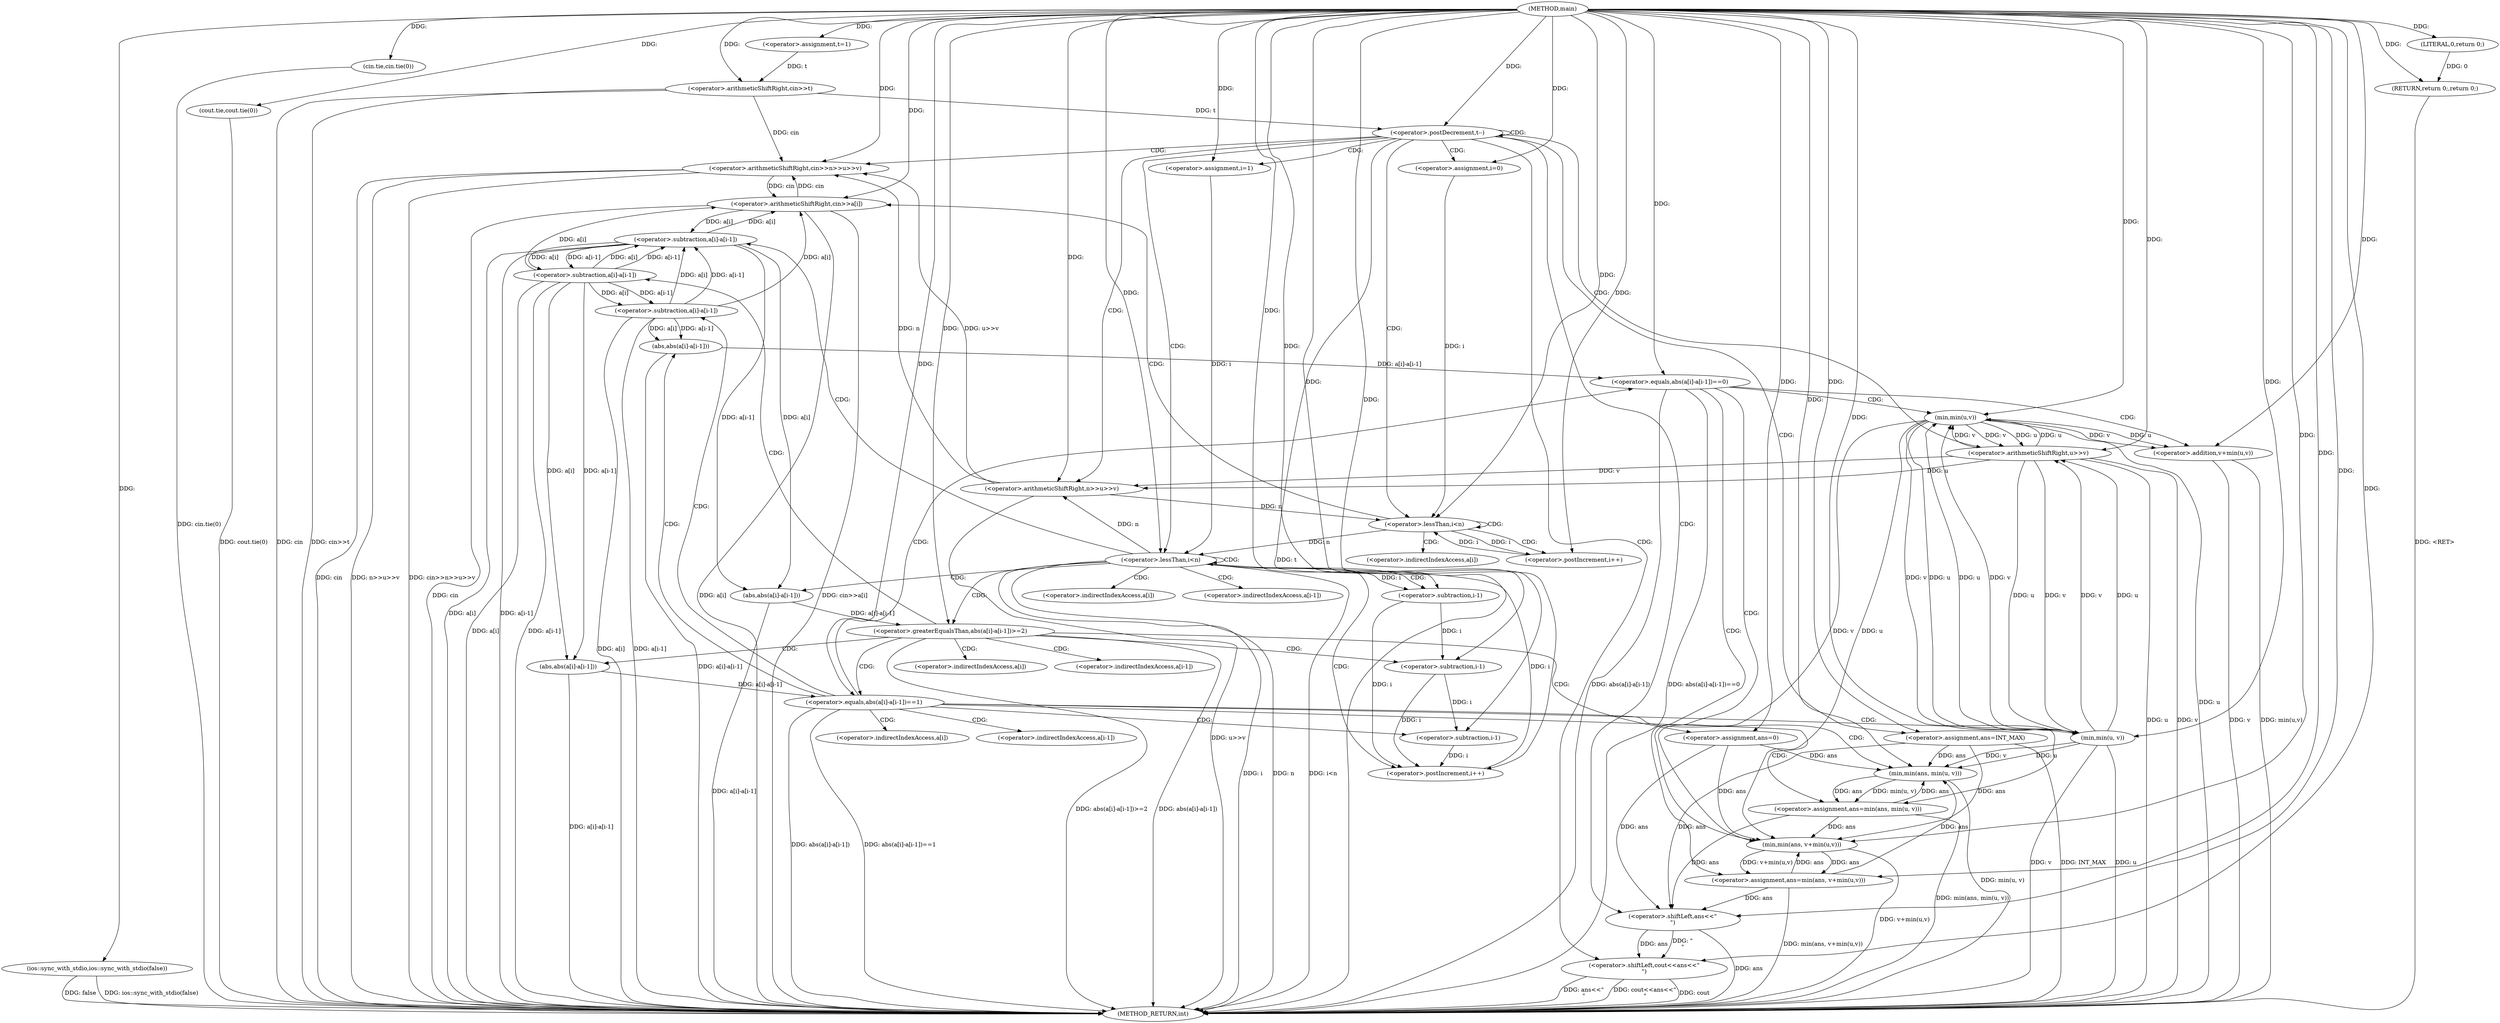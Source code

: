 digraph "main" {  
"1000102" [label = "(METHOD,main)" ]
"1000230" [label = "(METHOD_RETURN,int)" ]
"1000104" [label = "(ios::sync_with_stdio,ios::sync_with_stdio(false))" ]
"1000106" [label = "(cin.tie,cin.tie(0))" ]
"1000108" [label = "(cout.tie,cout.tie(0))" ]
"1000111" [label = "(<operator>.assignment,t=1)" ]
"1000114" [label = "(<operator>.arithmeticShiftRight,cin>>t)" ]
"1000228" [label = "(RETURN,return 0;,return 0;)" ]
"1000118" [label = "(<operator>.postDecrement,t--)" ]
"1000229" [label = "(LITERAL,0,return 0;)" ]
"1000125" [label = "(<operator>.assignment,ans=INT_MAX)" ]
"1000128" [label = "(<operator>.arithmeticShiftRight,cin>>n>>u>>v)" ]
"1000223" [label = "(<operator>.shiftLeft,cout<<ans<<\"\n\")" ]
"1000138" [label = "(<operator>.assignment,i=0)" ]
"1000141" [label = "(<operator>.lessThan,i<n)" ]
"1000144" [label = "(<operator>.postIncrement,i++)" ]
"1000154" [label = "(<operator>.assignment,i=1)" ]
"1000157" [label = "(<operator>.lessThan,i<n)" ]
"1000160" [label = "(<operator>.postIncrement,i++)" ]
"1000130" [label = "(<operator>.arithmeticShiftRight,n>>u>>v)" ]
"1000147" [label = "(<operator>.arithmeticShiftRight,cin>>a[i])" ]
"1000225" [label = "(<operator>.shiftLeft,ans<<\"\n\")" ]
"1000132" [label = "(<operator>.arithmeticShiftRight,u>>v)" ]
"1000164" [label = "(<operator>.greaterEqualsThan,abs(a[i]-a[i-1])>=2)" ]
"1000176" [label = "(<operator>.assignment,ans=0)" ]
"1000165" [label = "(abs,abs(a[i]-a[i-1]))" ]
"1000181" [label = "(<operator>.equals,abs(a[i]-a[i-1])==1)" ]
"1000193" [label = "(<operator>.assignment,ans=min(ans, min(u, v)))" ]
"1000166" [label = "(<operator>.subtraction,a[i]-a[i-1])" ]
"1000182" [label = "(abs,abs(a[i]-a[i-1]))" ]
"1000195" [label = "(min,min(ans, min(u, v)))" ]
"1000202" [label = "(<operator>.equals,abs(a[i]-a[i-1])==0)" ]
"1000214" [label = "(<operator>.assignment,ans=min(ans, v+min(u,v)))" ]
"1000172" [label = "(<operator>.subtraction,i-1)" ]
"1000183" [label = "(<operator>.subtraction,a[i]-a[i-1])" ]
"1000197" [label = "(min,min(u, v))" ]
"1000203" [label = "(abs,abs(a[i]-a[i-1]))" ]
"1000216" [label = "(min,min(ans, v+min(u,v)))" ]
"1000189" [label = "(<operator>.subtraction,i-1)" ]
"1000204" [label = "(<operator>.subtraction,a[i]-a[i-1])" ]
"1000218" [label = "(<operator>.addition,v+min(u,v))" ]
"1000220" [label = "(min,min(u,v))" ]
"1000210" [label = "(<operator>.subtraction,i-1)" ]
"1000149" [label = "(<operator>.indirectIndexAccess,a[i])" ]
"1000167" [label = "(<operator>.indirectIndexAccess,a[i])" ]
"1000170" [label = "(<operator>.indirectIndexAccess,a[i-1])" ]
"1000184" [label = "(<operator>.indirectIndexAccess,a[i])" ]
"1000187" [label = "(<operator>.indirectIndexAccess,a[i-1])" ]
"1000205" [label = "(<operator>.indirectIndexAccess,a[i])" ]
"1000208" [label = "(<operator>.indirectIndexAccess,a[i-1])" ]
  "1000228" -> "1000230"  [ label = "DDG: <RET>"] 
  "1000104" -> "1000230"  [ label = "DDG: ios::sync_with_stdio(false)"] 
  "1000106" -> "1000230"  [ label = "DDG: cin.tie(0)"] 
  "1000108" -> "1000230"  [ label = "DDG: cout.tie(0)"] 
  "1000114" -> "1000230"  [ label = "DDG: cin"] 
  "1000114" -> "1000230"  [ label = "DDG: cin>>t"] 
  "1000118" -> "1000230"  [ label = "DDG: t"] 
  "1000128" -> "1000230"  [ label = "DDG: cin"] 
  "1000132" -> "1000230"  [ label = "DDG: u"] 
  "1000132" -> "1000230"  [ label = "DDG: v"] 
  "1000130" -> "1000230"  [ label = "DDG: u>>v"] 
  "1000128" -> "1000230"  [ label = "DDG: n>>u>>v"] 
  "1000128" -> "1000230"  [ label = "DDG: cin>>n>>u>>v"] 
  "1000157" -> "1000230"  [ label = "DDG: i"] 
  "1000157" -> "1000230"  [ label = "DDG: n"] 
  "1000157" -> "1000230"  [ label = "DDG: i<n"] 
  "1000225" -> "1000230"  [ label = "DDG: ans"] 
  "1000223" -> "1000230"  [ label = "DDG: ans<<\"\n\""] 
  "1000223" -> "1000230"  [ label = "DDG: cout<<ans<<\"\n\""] 
  "1000166" -> "1000230"  [ label = "DDG: a[i]"] 
  "1000166" -> "1000230"  [ label = "DDG: a[i-1]"] 
  "1000165" -> "1000230"  [ label = "DDG: a[i]-a[i-1]"] 
  "1000164" -> "1000230"  [ label = "DDG: abs(a[i]-a[i-1])"] 
  "1000164" -> "1000230"  [ label = "DDG: abs(a[i]-a[i-1])>=2"] 
  "1000183" -> "1000230"  [ label = "DDG: a[i]"] 
  "1000183" -> "1000230"  [ label = "DDG: a[i-1]"] 
  "1000182" -> "1000230"  [ label = "DDG: a[i]-a[i-1]"] 
  "1000181" -> "1000230"  [ label = "DDG: abs(a[i]-a[i-1])"] 
  "1000181" -> "1000230"  [ label = "DDG: abs(a[i]-a[i-1])==1"] 
  "1000204" -> "1000230"  [ label = "DDG: a[i]"] 
  "1000204" -> "1000230"  [ label = "DDG: a[i-1]"] 
  "1000203" -> "1000230"  [ label = "DDG: a[i]-a[i-1]"] 
  "1000202" -> "1000230"  [ label = "DDG: abs(a[i]-a[i-1])"] 
  "1000202" -> "1000230"  [ label = "DDG: abs(a[i]-a[i-1])==0"] 
  "1000218" -> "1000230"  [ label = "DDG: v"] 
  "1000220" -> "1000230"  [ label = "DDG: u"] 
  "1000218" -> "1000230"  [ label = "DDG: min(u,v)"] 
  "1000216" -> "1000230"  [ label = "DDG: v+min(u,v)"] 
  "1000214" -> "1000230"  [ label = "DDG: min(ans, v+min(u,v))"] 
  "1000197" -> "1000230"  [ label = "DDG: u"] 
  "1000197" -> "1000230"  [ label = "DDG: v"] 
  "1000195" -> "1000230"  [ label = "DDG: min(u, v)"] 
  "1000193" -> "1000230"  [ label = "DDG: min(ans, min(u, v))"] 
  "1000147" -> "1000230"  [ label = "DDG: cin"] 
  "1000147" -> "1000230"  [ label = "DDG: a[i]"] 
  "1000147" -> "1000230"  [ label = "DDG: cin>>a[i]"] 
  "1000125" -> "1000230"  [ label = "DDG: INT_MAX"] 
  "1000223" -> "1000230"  [ label = "DDG: cout"] 
  "1000104" -> "1000230"  [ label = "DDG: false"] 
  "1000102" -> "1000111"  [ label = "DDG: "] 
  "1000229" -> "1000228"  [ label = "DDG: 0"] 
  "1000102" -> "1000228"  [ label = "DDG: "] 
  "1000102" -> "1000104"  [ label = "DDG: "] 
  "1000102" -> "1000106"  [ label = "DDG: "] 
  "1000102" -> "1000108"  [ label = "DDG: "] 
  "1000102" -> "1000114"  [ label = "DDG: "] 
  "1000111" -> "1000114"  [ label = "DDG: t"] 
  "1000102" -> "1000229"  [ label = "DDG: "] 
  "1000114" -> "1000118"  [ label = "DDG: t"] 
  "1000102" -> "1000118"  [ label = "DDG: "] 
  "1000102" -> "1000125"  [ label = "DDG: "] 
  "1000114" -> "1000128"  [ label = "DDG: cin"] 
  "1000147" -> "1000128"  [ label = "DDG: cin"] 
  "1000102" -> "1000128"  [ label = "DDG: "] 
  "1000130" -> "1000128"  [ label = "DDG: u>>v"] 
  "1000130" -> "1000128"  [ label = "DDG: n"] 
  "1000102" -> "1000138"  [ label = "DDG: "] 
  "1000102" -> "1000154"  [ label = "DDG: "] 
  "1000102" -> "1000223"  [ label = "DDG: "] 
  "1000225" -> "1000223"  [ label = "DDG: ans"] 
  "1000225" -> "1000223"  [ label = "DDG: \"\n\""] 
  "1000157" -> "1000130"  [ label = "DDG: n"] 
  "1000102" -> "1000130"  [ label = "DDG: "] 
  "1000132" -> "1000130"  [ label = "DDG: u"] 
  "1000132" -> "1000130"  [ label = "DDG: v"] 
  "1000138" -> "1000141"  [ label = "DDG: i"] 
  "1000144" -> "1000141"  [ label = "DDG: i"] 
  "1000102" -> "1000141"  [ label = "DDG: "] 
  "1000130" -> "1000141"  [ label = "DDG: n"] 
  "1000141" -> "1000144"  [ label = "DDG: i"] 
  "1000102" -> "1000144"  [ label = "DDG: "] 
  "1000154" -> "1000157"  [ label = "DDG: i"] 
  "1000160" -> "1000157"  [ label = "DDG: i"] 
  "1000102" -> "1000157"  [ label = "DDG: "] 
  "1000141" -> "1000157"  [ label = "DDG: n"] 
  "1000172" -> "1000160"  [ label = "DDG: i"] 
  "1000189" -> "1000160"  [ label = "DDG: i"] 
  "1000210" -> "1000160"  [ label = "DDG: i"] 
  "1000102" -> "1000160"  [ label = "DDG: "] 
  "1000125" -> "1000225"  [ label = "DDG: ans"] 
  "1000214" -> "1000225"  [ label = "DDG: ans"] 
  "1000193" -> "1000225"  [ label = "DDG: ans"] 
  "1000176" -> "1000225"  [ label = "DDG: ans"] 
  "1000102" -> "1000225"  [ label = "DDG: "] 
  "1000220" -> "1000132"  [ label = "DDG: u"] 
  "1000197" -> "1000132"  [ label = "DDG: u"] 
  "1000102" -> "1000132"  [ label = "DDG: "] 
  "1000197" -> "1000132"  [ label = "DDG: v"] 
  "1000220" -> "1000132"  [ label = "DDG: v"] 
  "1000128" -> "1000147"  [ label = "DDG: cin"] 
  "1000102" -> "1000147"  [ label = "DDG: "] 
  "1000166" -> "1000147"  [ label = "DDG: a[i]"] 
  "1000183" -> "1000147"  [ label = "DDG: a[i]"] 
  "1000204" -> "1000147"  [ label = "DDG: a[i]"] 
  "1000102" -> "1000176"  [ label = "DDG: "] 
  "1000165" -> "1000164"  [ label = "DDG: a[i]-a[i-1]"] 
  "1000102" -> "1000164"  [ label = "DDG: "] 
  "1000166" -> "1000165"  [ label = "DDG: a[i-1]"] 
  "1000166" -> "1000165"  [ label = "DDG: a[i]"] 
  "1000195" -> "1000193"  [ label = "DDG: min(u, v)"] 
  "1000195" -> "1000193"  [ label = "DDG: ans"] 
  "1000183" -> "1000166"  [ label = "DDG: a[i]"] 
  "1000204" -> "1000166"  [ label = "DDG: a[i]"] 
  "1000147" -> "1000166"  [ label = "DDG: a[i]"] 
  "1000183" -> "1000166"  [ label = "DDG: a[i-1]"] 
  "1000204" -> "1000166"  [ label = "DDG: a[i-1]"] 
  "1000182" -> "1000181"  [ label = "DDG: a[i]-a[i-1]"] 
  "1000102" -> "1000181"  [ label = "DDG: "] 
  "1000102" -> "1000193"  [ label = "DDG: "] 
  "1000183" -> "1000182"  [ label = "DDG: a[i-1]"] 
  "1000183" -> "1000182"  [ label = "DDG: a[i]"] 
  "1000125" -> "1000195"  [ label = "DDG: ans"] 
  "1000214" -> "1000195"  [ label = "DDG: ans"] 
  "1000193" -> "1000195"  [ label = "DDG: ans"] 
  "1000176" -> "1000195"  [ label = "DDG: ans"] 
  "1000102" -> "1000195"  [ label = "DDG: "] 
  "1000197" -> "1000195"  [ label = "DDG: v"] 
  "1000197" -> "1000195"  [ label = "DDG: u"] 
  "1000216" -> "1000214"  [ label = "DDG: v+min(u,v)"] 
  "1000216" -> "1000214"  [ label = "DDG: ans"] 
  "1000157" -> "1000172"  [ label = "DDG: i"] 
  "1000102" -> "1000172"  [ label = "DDG: "] 
  "1000166" -> "1000183"  [ label = "DDG: a[i]"] 
  "1000166" -> "1000183"  [ label = "DDG: a[i-1]"] 
  "1000132" -> "1000197"  [ label = "DDG: u"] 
  "1000220" -> "1000197"  [ label = "DDG: u"] 
  "1000102" -> "1000197"  [ label = "DDG: "] 
  "1000132" -> "1000197"  [ label = "DDG: v"] 
  "1000220" -> "1000197"  [ label = "DDG: v"] 
  "1000203" -> "1000202"  [ label = "DDG: a[i]-a[i-1]"] 
  "1000102" -> "1000202"  [ label = "DDG: "] 
  "1000102" -> "1000214"  [ label = "DDG: "] 
  "1000204" -> "1000203"  [ label = "DDG: a[i-1]"] 
  "1000204" -> "1000203"  [ label = "DDG: a[i]"] 
  "1000125" -> "1000216"  [ label = "DDG: ans"] 
  "1000214" -> "1000216"  [ label = "DDG: ans"] 
  "1000193" -> "1000216"  [ label = "DDG: ans"] 
  "1000176" -> "1000216"  [ label = "DDG: ans"] 
  "1000102" -> "1000216"  [ label = "DDG: "] 
  "1000220" -> "1000216"  [ label = "DDG: v"] 
  "1000220" -> "1000216"  [ label = "DDG: u"] 
  "1000172" -> "1000189"  [ label = "DDG: i"] 
  "1000102" -> "1000189"  [ label = "DDG: "] 
  "1000183" -> "1000204"  [ label = "DDG: a[i]"] 
  "1000183" -> "1000204"  [ label = "DDG: a[i-1]"] 
  "1000220" -> "1000218"  [ label = "DDG: v"] 
  "1000102" -> "1000218"  [ label = "DDG: "] 
  "1000220" -> "1000218"  [ label = "DDG: u"] 
  "1000132" -> "1000220"  [ label = "DDG: u"] 
  "1000197" -> "1000220"  [ label = "DDG: u"] 
  "1000102" -> "1000220"  [ label = "DDG: "] 
  "1000132" -> "1000220"  [ label = "DDG: v"] 
  "1000197" -> "1000220"  [ label = "DDG: v"] 
  "1000189" -> "1000210"  [ label = "DDG: i"] 
  "1000102" -> "1000210"  [ label = "DDG: "] 
  "1000118" -> "1000125"  [ label = "CDG: "] 
  "1000118" -> "1000128"  [ label = "CDG: "] 
  "1000118" -> "1000141"  [ label = "CDG: "] 
  "1000118" -> "1000118"  [ label = "CDG: "] 
  "1000118" -> "1000157"  [ label = "CDG: "] 
  "1000118" -> "1000225"  [ label = "CDG: "] 
  "1000118" -> "1000132"  [ label = "CDG: "] 
  "1000118" -> "1000154"  [ label = "CDG: "] 
  "1000118" -> "1000130"  [ label = "CDG: "] 
  "1000118" -> "1000223"  [ label = "CDG: "] 
  "1000118" -> "1000138"  [ label = "CDG: "] 
  "1000141" -> "1000141"  [ label = "CDG: "] 
  "1000141" -> "1000144"  [ label = "CDG: "] 
  "1000141" -> "1000149"  [ label = "CDG: "] 
  "1000141" -> "1000147"  [ label = "CDG: "] 
  "1000157" -> "1000164"  [ label = "CDG: "] 
  "1000157" -> "1000166"  [ label = "CDG: "] 
  "1000157" -> "1000165"  [ label = "CDG: "] 
  "1000157" -> "1000157"  [ label = "CDG: "] 
  "1000157" -> "1000172"  [ label = "CDG: "] 
  "1000157" -> "1000167"  [ label = "CDG: "] 
  "1000157" -> "1000160"  [ label = "CDG: "] 
  "1000157" -> "1000170"  [ label = "CDG: "] 
  "1000164" -> "1000182"  [ label = "CDG: "] 
  "1000164" -> "1000183"  [ label = "CDG: "] 
  "1000164" -> "1000189"  [ label = "CDG: "] 
  "1000164" -> "1000184"  [ label = "CDG: "] 
  "1000164" -> "1000176"  [ label = "CDG: "] 
  "1000164" -> "1000187"  [ label = "CDG: "] 
  "1000164" -> "1000181"  [ label = "CDG: "] 
  "1000181" -> "1000208"  [ label = "CDG: "] 
  "1000181" -> "1000195"  [ label = "CDG: "] 
  "1000181" -> "1000197"  [ label = "CDG: "] 
  "1000181" -> "1000204"  [ label = "CDG: "] 
  "1000181" -> "1000210"  [ label = "CDG: "] 
  "1000181" -> "1000203"  [ label = "CDG: "] 
  "1000181" -> "1000205"  [ label = "CDG: "] 
  "1000181" -> "1000202"  [ label = "CDG: "] 
  "1000181" -> "1000193"  [ label = "CDG: "] 
  "1000202" -> "1000216"  [ label = "CDG: "] 
  "1000202" -> "1000220"  [ label = "CDG: "] 
  "1000202" -> "1000214"  [ label = "CDG: "] 
  "1000202" -> "1000218"  [ label = "CDG: "] 
}
